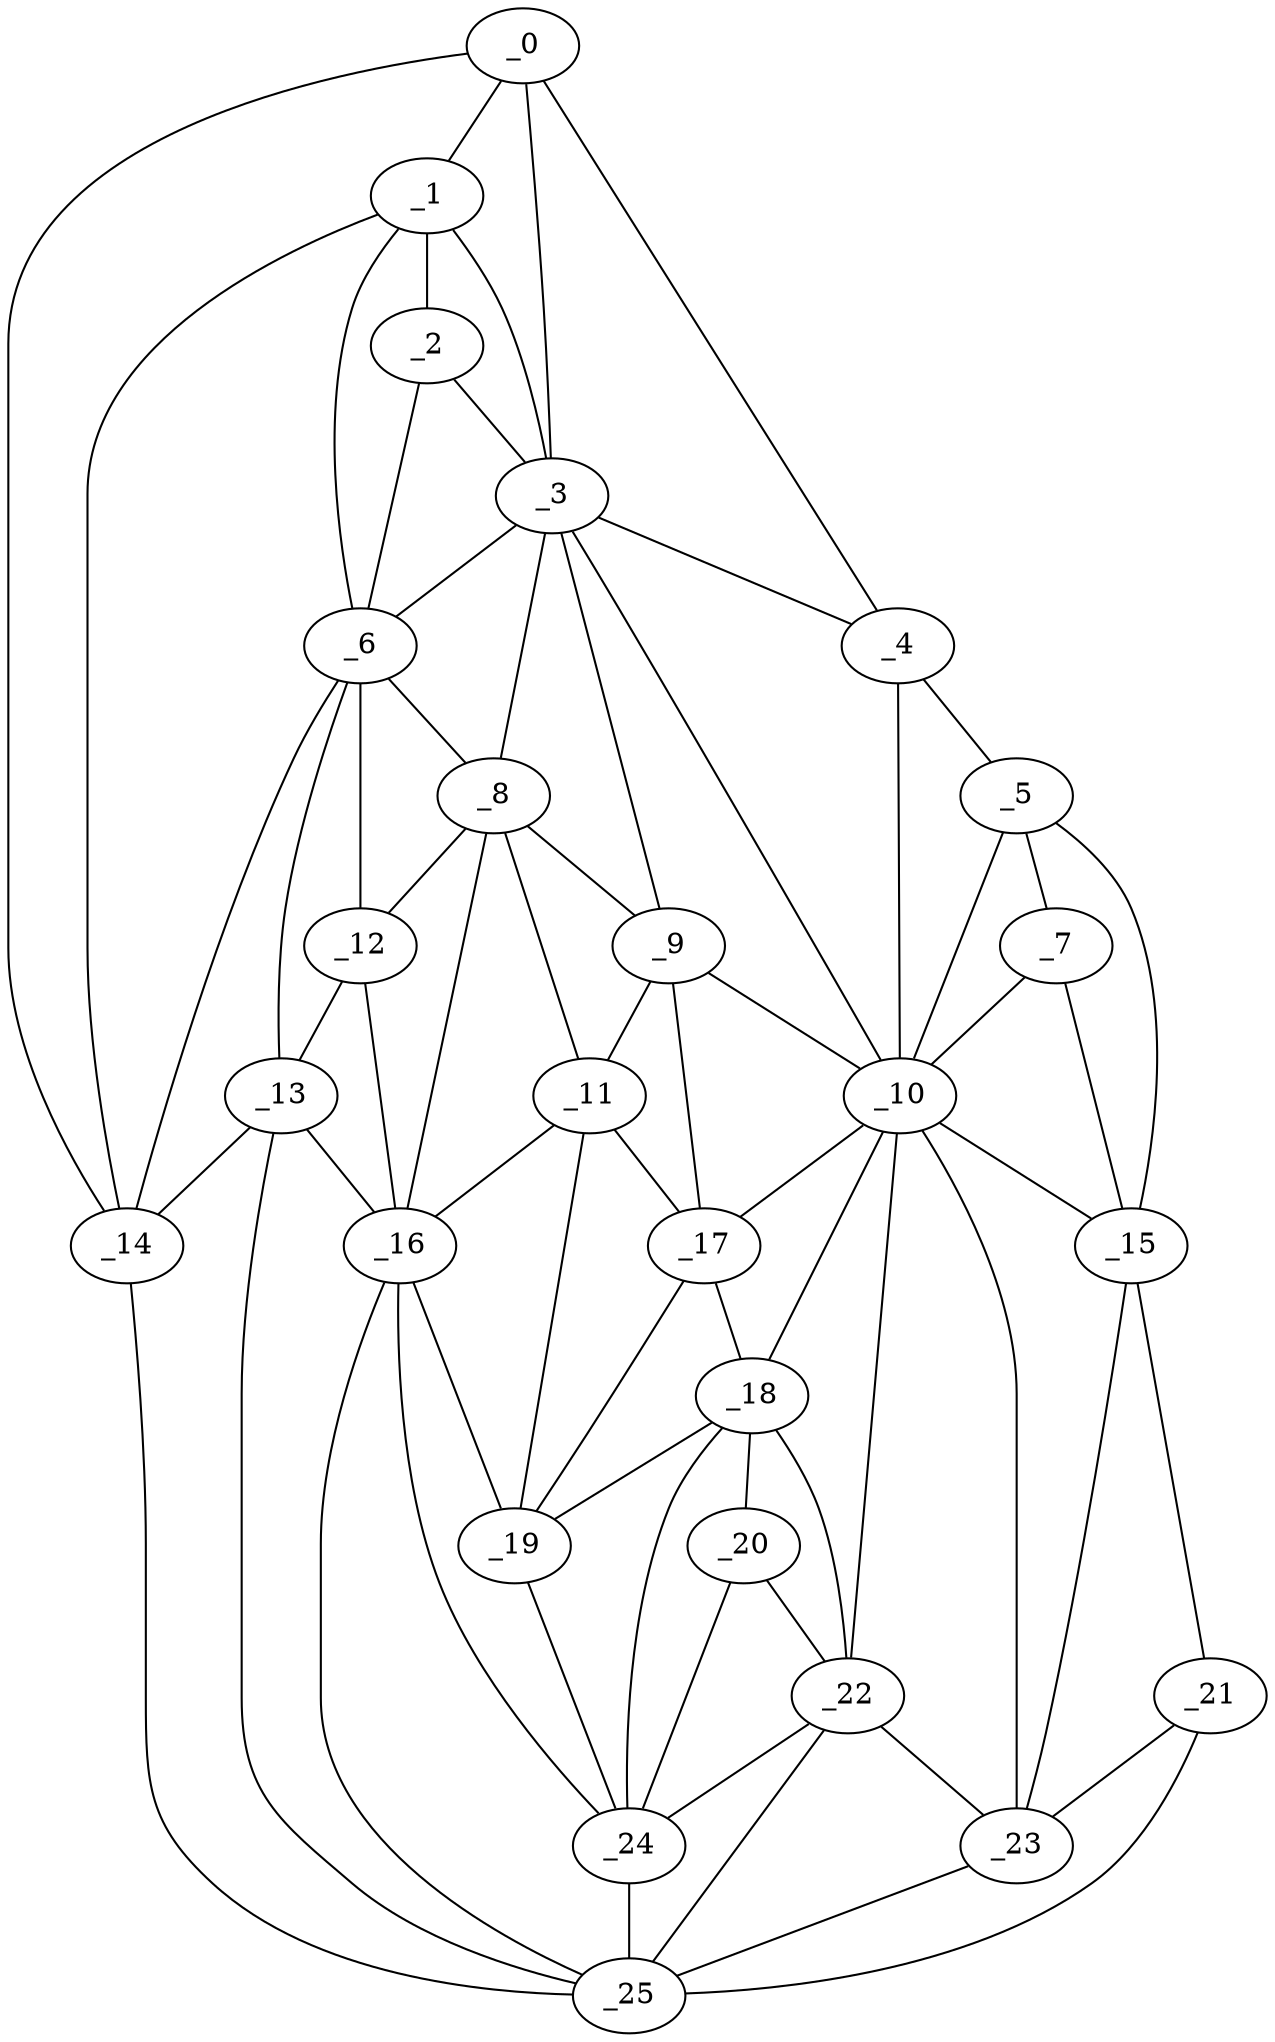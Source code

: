 graph "obj68__285.gxl" {
	_0	 [x=11,
		y=119];
	_1	 [x=18,
		y=105];
	_0 -- _1	 [valence=2];
	_3	 [x=25,
		y=61];
	_0 -- _3	 [valence=1];
	_4	 [x=27,
		y=33];
	_0 -- _4	 [valence=1];
	_14	 [x=74,
		y=126];
	_0 -- _14	 [valence=1];
	_2	 [x=24,
		y=95];
	_1 -- _2	 [valence=2];
	_1 -- _3	 [valence=2];
	_6	 [x=52,
		y=93];
	_1 -- _6	 [valence=2];
	_1 -- _14	 [valence=1];
	_2 -- _3	 [valence=1];
	_2 -- _6	 [valence=2];
	_3 -- _4	 [valence=2];
	_3 -- _6	 [valence=2];
	_8	 [x=60,
		y=82];
	_3 -- _8	 [valence=1];
	_9	 [x=63,
		y=68];
	_3 -- _9	 [valence=2];
	_10	 [x=67,
		y=38];
	_3 -- _10	 [valence=1];
	_5	 [x=45,
		y=18];
	_4 -- _5	 [valence=1];
	_4 -- _10	 [valence=2];
	_7	 [x=53,
		y=17];
	_5 -- _7	 [valence=1];
	_5 -- _10	 [valence=2];
	_15	 [x=76,
		y=1];
	_5 -- _15	 [valence=1];
	_6 -- _8	 [valence=2];
	_12	 [x=72,
		y=99];
	_6 -- _12	 [valence=2];
	_13	 [x=74,
		y=115];
	_6 -- _13	 [valence=1];
	_6 -- _14	 [valence=2];
	_7 -- _10	 [valence=2];
	_7 -- _15	 [valence=2];
	_8 -- _9	 [valence=2];
	_11	 [x=69,
		y=73];
	_8 -- _11	 [valence=2];
	_8 -- _12	 [valence=2];
	_16	 [x=78,
		y=88];
	_8 -- _16	 [valence=1];
	_9 -- _10	 [valence=2];
	_9 -- _11	 [valence=1];
	_17	 [x=82,
		y=54];
	_9 -- _17	 [valence=2];
	_10 -- _15	 [valence=2];
	_10 -- _17	 [valence=2];
	_18	 [x=89,
		y=47];
	_10 -- _18	 [valence=2];
	_22	 [x=106,
		y=31];
	_10 -- _22	 [valence=2];
	_23	 [x=107,
		y=21];
	_10 -- _23	 [valence=1];
	_11 -- _16	 [valence=2];
	_11 -- _17	 [valence=2];
	_19	 [x=89,
		y=54];
	_11 -- _19	 [valence=2];
	_12 -- _13	 [valence=2];
	_12 -- _16	 [valence=2];
	_13 -- _14	 [valence=1];
	_13 -- _16	 [valence=1];
	_25	 [x=116,
		y=34];
	_13 -- _25	 [valence=2];
	_14 -- _25	 [valence=1];
	_21	 [x=105,
		y=4];
	_15 -- _21	 [valence=1];
	_15 -- _23	 [valence=2];
	_16 -- _19	 [valence=2];
	_24	 [x=108,
		y=40];
	_16 -- _24	 [valence=1];
	_16 -- _25	 [valence=2];
	_17 -- _18	 [valence=2];
	_17 -- _19	 [valence=1];
	_18 -- _19	 [valence=2];
	_20	 [x=103,
		y=38];
	_18 -- _20	 [valence=2];
	_18 -- _22	 [valence=2];
	_18 -- _24	 [valence=2];
	_19 -- _24	 [valence=2];
	_20 -- _22	 [valence=2];
	_20 -- _24	 [valence=1];
	_21 -- _23	 [valence=2];
	_21 -- _25	 [valence=1];
	_22 -- _23	 [valence=1];
	_22 -- _24	 [valence=2];
	_22 -- _25	 [valence=1];
	_23 -- _25	 [valence=1];
	_24 -- _25	 [valence=2];
}
